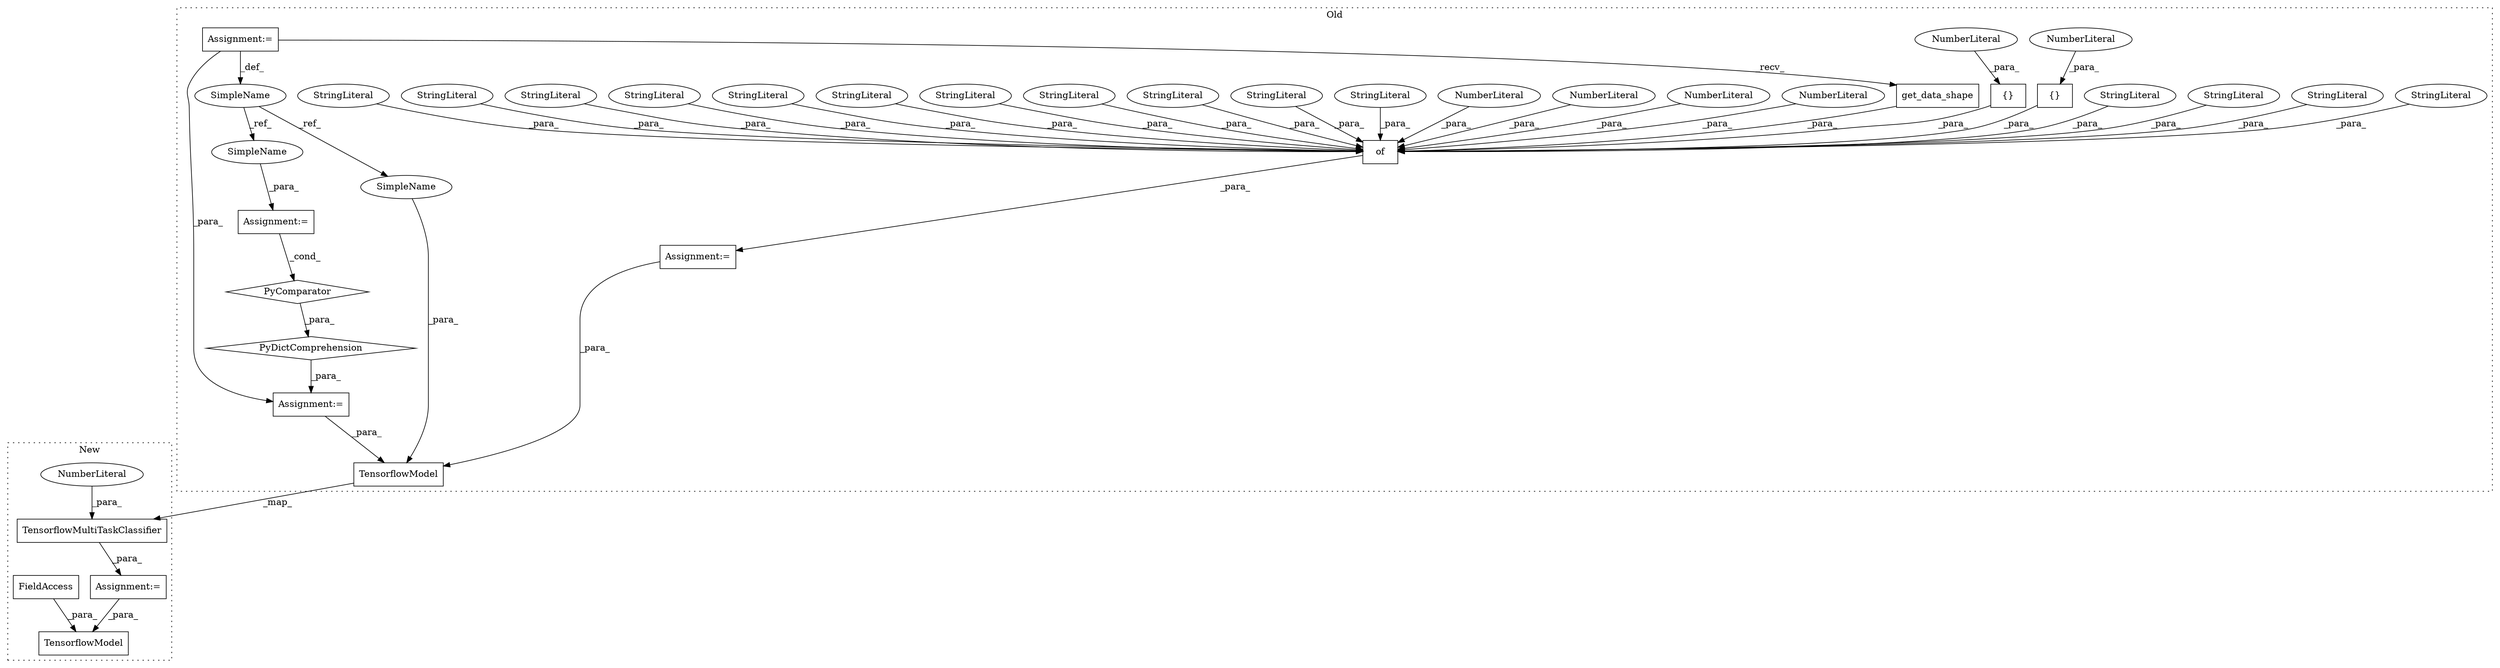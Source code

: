 digraph G {
subgraph cluster0 {
1 [label="TensorflowModel" a="32" s="15834,15934" l="16,1" shape="box"];
3 [label="{}" a="4" s="15641,15645" l="1,1" shape="box"];
5 [label="NumberLiteral" a="34" s="15642" l="3" shape="ellipse"];
6 [label="{}" a="4" s="15397,15402" l="1,1" shape="box"];
7 [label="NumberLiteral" a="34" s="15398" l="4" shape="ellipse"];
9 [label="PyDictComprehension" a="110" s="14875" l="119" shape="diamond"];
10 [label="PyComparator" a="113" s="14962" l="24" shape="diamond"];
12 [label="of" a="32" s="15371,15731" l="3,1" shape="box"];
13 [label="NumberLiteral" a="34" s="15672" l="3" shape="ellipse"];
14 [label="NumberLiteral" a="34" s="15448" l="6" shape="ellipse"];
15 [label="NumberLiteral" a="34" s="15520" l="1" shape="ellipse"];
16 [label="NumberLiteral" a="34" s="15466" l="3" shape="ellipse"];
17 [label="StringLiteral" a="45" s="15374" l="13" shape="ellipse"];
18 [label="StringLiteral" a="45" s="15662" l="9" shape="ellipse"];
19 [label="StringLiteral" a="45" s="15432" l="15" shape="ellipse"];
20 [label="StringLiteral" a="45" s="15647" l="10" shape="ellipse"];
21 [label="StringLiteral" a="45" s="15546" l="14" shape="ellipse"];
22 [label="StringLiteral" a="45" s="15572" l="21" shape="ellipse"];
23 [label="StringLiteral" a="45" s="15611" l="18" shape="ellipse"];
24 [label="StringLiteral" a="45" s="15676" l="11" shape="ellipse"];
25 [label="StringLiteral" a="45" s="15470" l="12" shape="ellipse"];
26 [label="StringLiteral" a="45" s="15455" l="10" shape="ellipse"];
27 [label="StringLiteral" a="45" s="15688" l="5" shape="ellipse"];
28 [label="StringLiteral" a="45" s="15522" l="13" shape="ellipse"];
29 [label="StringLiteral" a="45" s="15694" l="12" shape="ellipse"];
30 [label="StringLiteral" a="45" s="15404" l="10" shape="ellipse"];
31 [label="StringLiteral" a="45" s="15493" l="26" shape="ellipse"];
32 [label="SimpleName" a="42" s="14820" l="5" shape="ellipse"];
33 [label="Assignment:=" a="7" s="14962" l="24" shape="box"];
34 [label="get_data_shape" a="32" s="15715" l="16" shape="box"];
35 [label="Assignment:=" a="7" s="14825" l="1" shape="box"];
37 [label="Assignment:=" a="7" s="14863" l="12" shape="box"];
38 [label="Assignment:=" a="7" s="15366" l="1" shape="box"];
39 [label="SimpleName" a="42" s="14972" l="5" shape="ellipse"];
40 [label="SimpleName" a="42" s="15850" l="5" shape="ellipse"];
label = "Old";
style="dotted";
}
subgraph cluster1 {
2 [label="TensorflowMultiTaskClassifier" a="32" s="12269,12393" l="30,1" shape="box"];
4 [label="NumberLiteral" a="34" s="12350" l="6" shape="ellipse"];
8 [label="TensorflowModel" a="32" s="12406,12453" l="16,1" shape="box"];
11 [label="FieldAccess" a="22" s="12439" l="14" shape="box"];
36 [label="Assignment:=" a="7" s="12268" l="1" shape="box"];
label = "New";
style="dotted";
}
1 -> 2 [label="_map_"];
2 -> 36 [label="_para_"];
3 -> 12 [label="_para_"];
4 -> 2 [label="_para_"];
5 -> 3 [label="_para_"];
6 -> 12 [label="_para_"];
7 -> 6 [label="_para_"];
9 -> 37 [label="_para_"];
10 -> 9 [label="_para_"];
11 -> 8 [label="_para_"];
12 -> 38 [label="_para_"];
13 -> 12 [label="_para_"];
14 -> 12 [label="_para_"];
15 -> 12 [label="_para_"];
16 -> 12 [label="_para_"];
17 -> 12 [label="_para_"];
18 -> 12 [label="_para_"];
19 -> 12 [label="_para_"];
20 -> 12 [label="_para_"];
21 -> 12 [label="_para_"];
22 -> 12 [label="_para_"];
23 -> 12 [label="_para_"];
24 -> 12 [label="_para_"];
25 -> 12 [label="_para_"];
26 -> 12 [label="_para_"];
27 -> 12 [label="_para_"];
28 -> 12 [label="_para_"];
29 -> 12 [label="_para_"];
30 -> 12 [label="_para_"];
31 -> 12 [label="_para_"];
32 -> 39 [label="_ref_"];
32 -> 40 [label="_ref_"];
33 -> 10 [label="_cond_"];
34 -> 12 [label="_para_"];
35 -> 32 [label="_def_"];
35 -> 34 [label="_recv_"];
35 -> 37 [label="_para_"];
36 -> 8 [label="_para_"];
37 -> 1 [label="_para_"];
38 -> 1 [label="_para_"];
39 -> 33 [label="_para_"];
40 -> 1 [label="_para_"];
}
